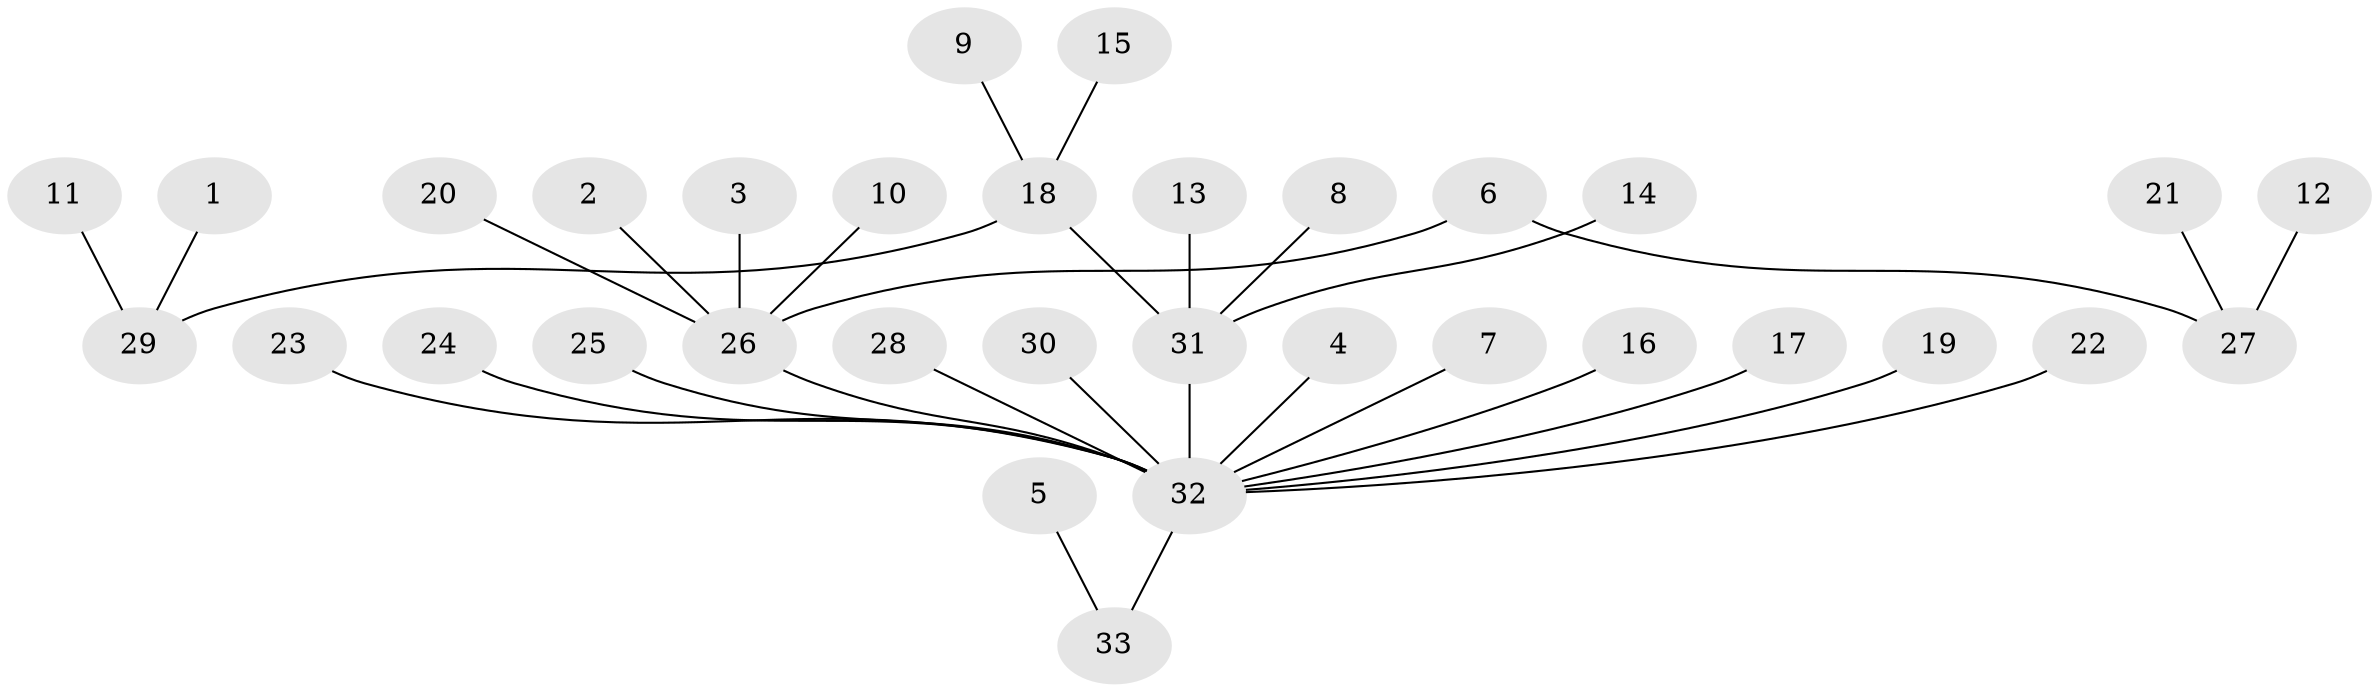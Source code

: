 // original degree distribution, {6: 0.03278688524590164, 16: 0.01639344262295082, 3: 0.08196721311475409, 1: 0.6721311475409836, 5: 0.06557377049180328, 2: 0.13114754098360656}
// Generated by graph-tools (version 1.1) at 2025/50/03/09/25 03:50:00]
// undirected, 33 vertices, 32 edges
graph export_dot {
graph [start="1"]
  node [color=gray90,style=filled];
  1;
  2;
  3;
  4;
  5;
  6;
  7;
  8;
  9;
  10;
  11;
  12;
  13;
  14;
  15;
  16;
  17;
  18;
  19;
  20;
  21;
  22;
  23;
  24;
  25;
  26;
  27;
  28;
  29;
  30;
  31;
  32;
  33;
  1 -- 29 [weight=1.0];
  2 -- 26 [weight=1.0];
  3 -- 26 [weight=1.0];
  4 -- 32 [weight=1.0];
  5 -- 33 [weight=1.0];
  6 -- 26 [weight=1.0];
  6 -- 27 [weight=1.0];
  7 -- 32 [weight=1.0];
  8 -- 31 [weight=1.0];
  9 -- 18 [weight=1.0];
  10 -- 26 [weight=1.0];
  11 -- 29 [weight=1.0];
  12 -- 27 [weight=1.0];
  13 -- 31 [weight=1.0];
  14 -- 31 [weight=1.0];
  15 -- 18 [weight=1.0];
  16 -- 32 [weight=1.0];
  17 -- 32 [weight=1.0];
  18 -- 29 [weight=1.0];
  18 -- 31 [weight=1.0];
  19 -- 32 [weight=1.0];
  20 -- 26 [weight=1.0];
  21 -- 27 [weight=1.0];
  22 -- 32 [weight=1.0];
  23 -- 32 [weight=1.0];
  24 -- 32 [weight=1.0];
  25 -- 32 [weight=1.0];
  26 -- 32 [weight=1.0];
  28 -- 32 [weight=1.0];
  30 -- 32 [weight=1.0];
  31 -- 32 [weight=1.0];
  32 -- 33 [weight=1.0];
}
